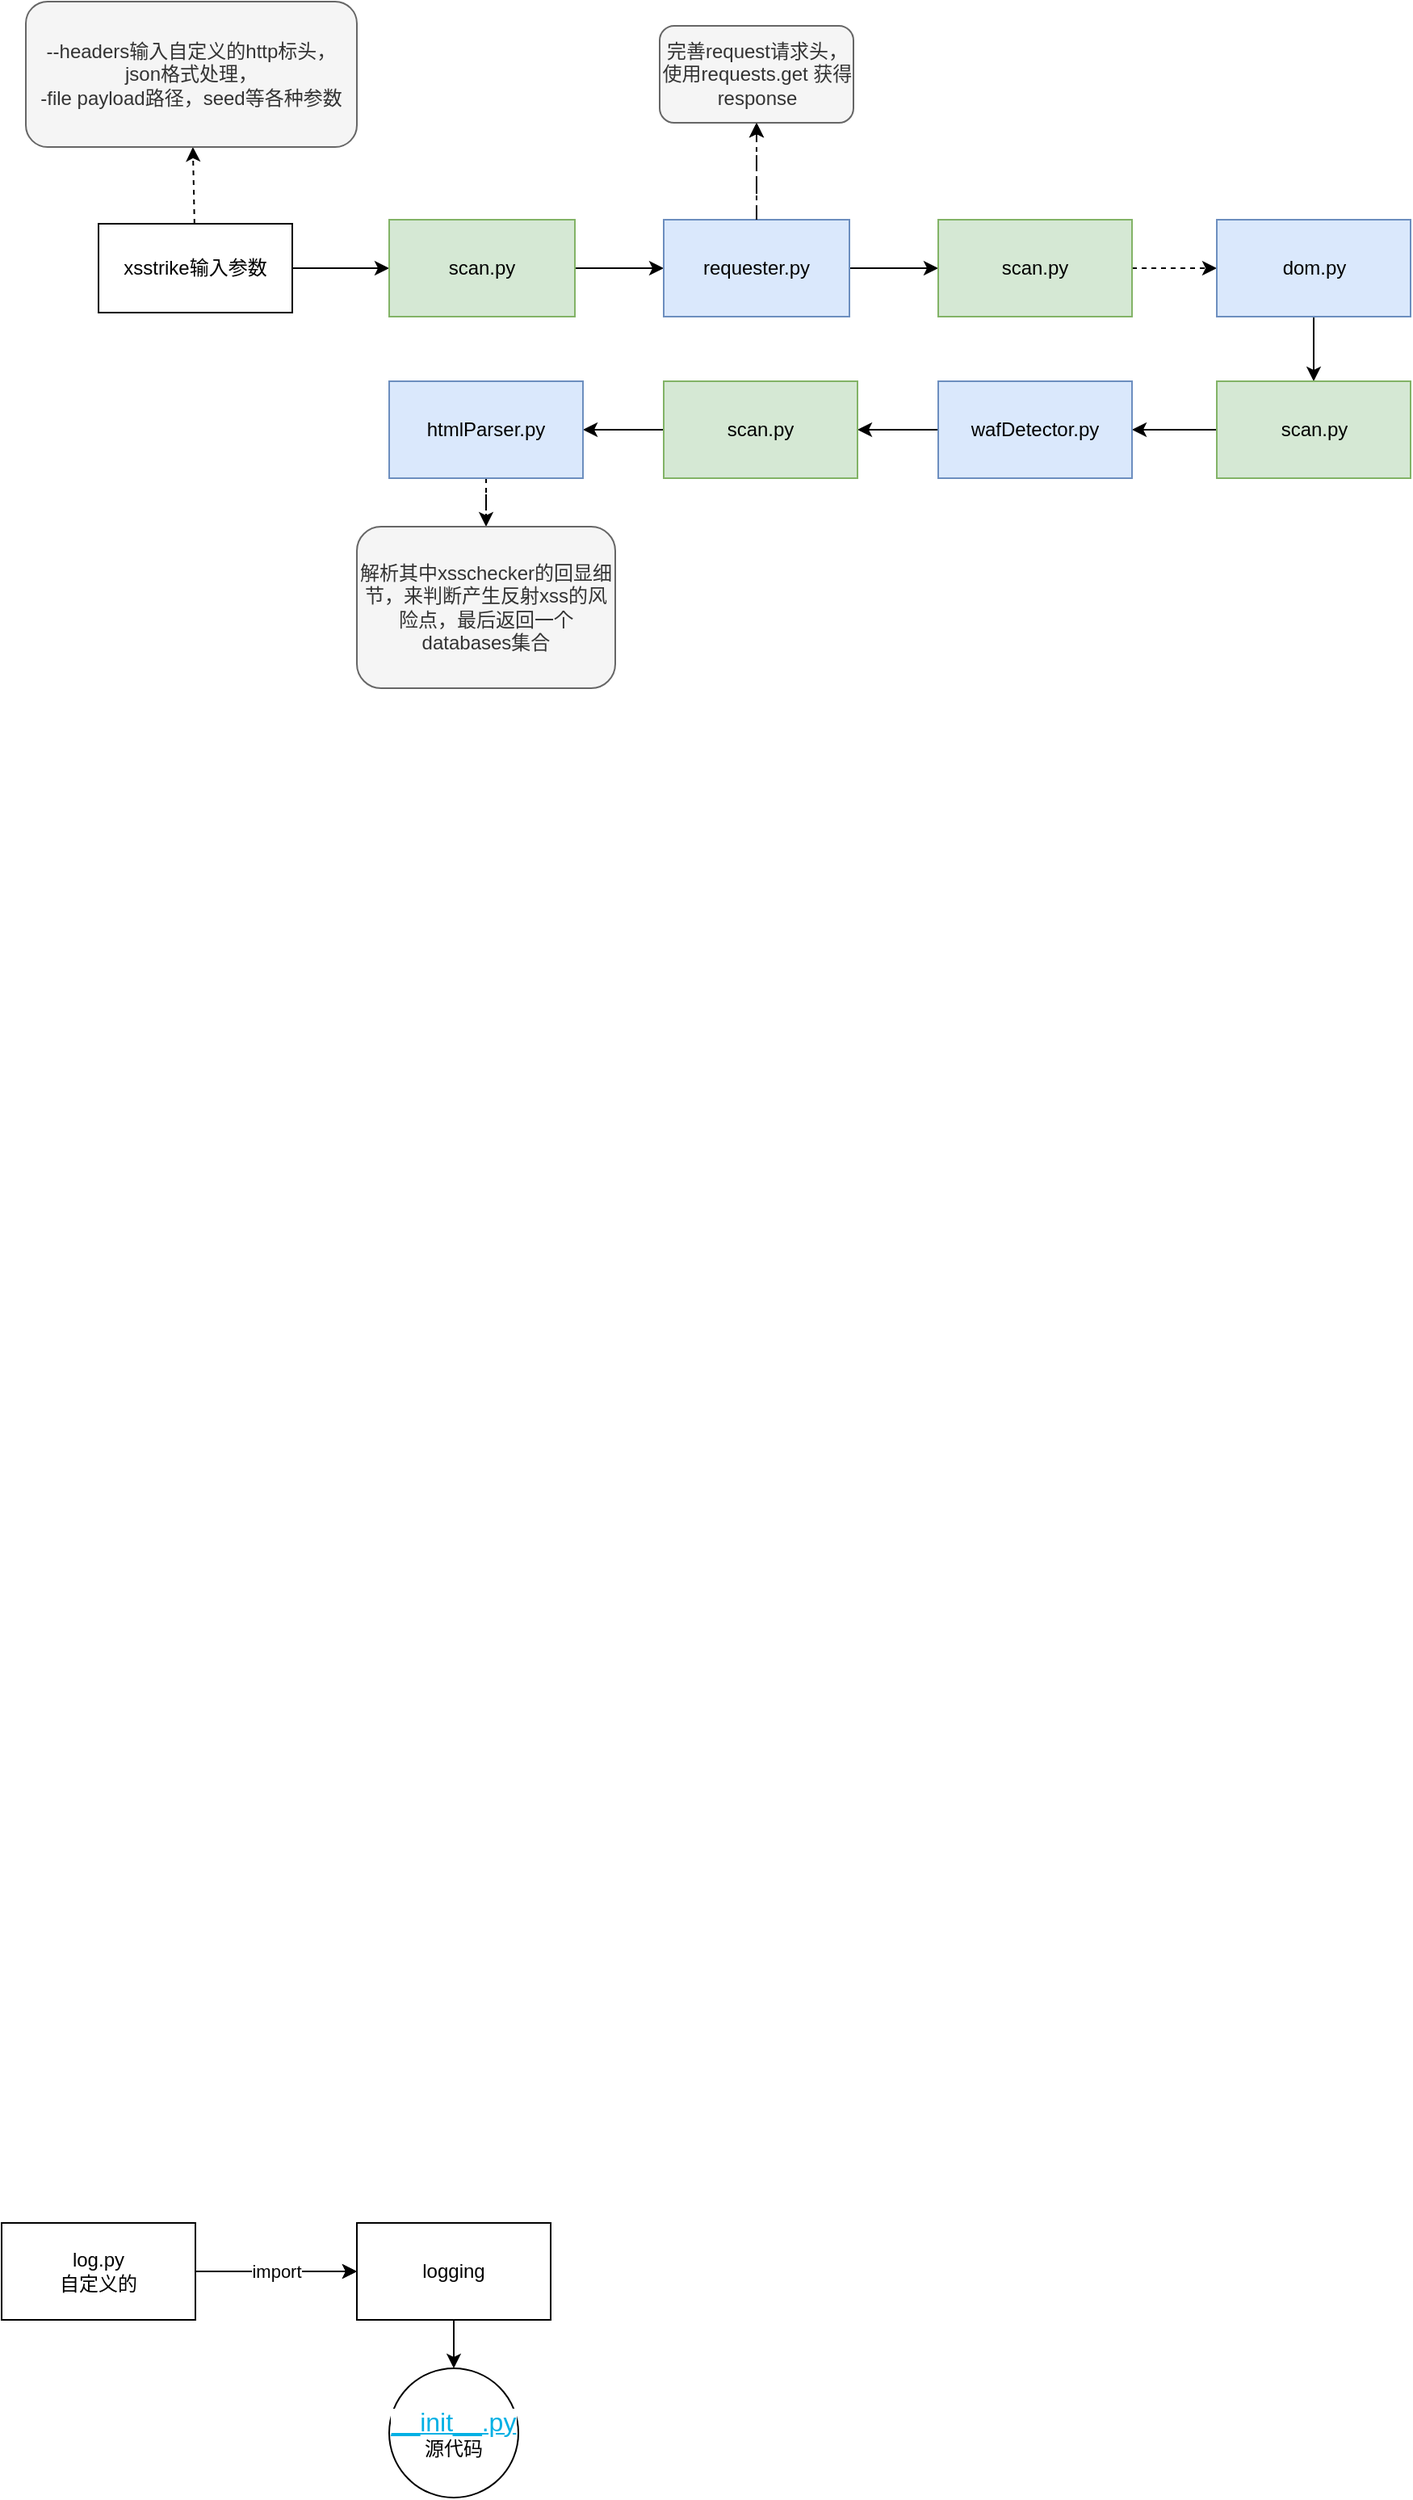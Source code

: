 <mxfile version="20.8.20" type="github" pages="2">
  <diagram id="Mi6Uny3UNFIJB_ZGdhlr" name="第 1 页">
    <mxGraphModel dx="973" dy="600" grid="1" gridSize="10" guides="1" tooltips="1" connect="1" arrows="1" fold="1" page="1" pageScale="1" pageWidth="2336" pageHeight="1654" math="0" shadow="0">
      <root>
        <mxCell id="0" />
        <mxCell id="1" parent="0" />
        <mxCell id="SzhgZFn4WZo0ysNFUmlf-3" value="" style="rounded=0;orthogonalLoop=1;jettySize=auto;html=1;elbow=vertical;dashed=1;" parent="1" source="SzhgZFn4WZo0ysNFUmlf-1" target="SzhgZFn4WZo0ysNFUmlf-2" edge="1">
          <mxGeometry relative="1" as="geometry" />
        </mxCell>
        <mxCell id="SzhgZFn4WZo0ysNFUmlf-1" value="xsstrike输入参数" style="whiteSpace=wrap;html=1;rounded=0;" parent="1" vertex="1">
          <mxGeometry x="120" y="172.5" width="120" height="55" as="geometry" />
        </mxCell>
        <mxCell id="AMDaqCPly_B1wJdDMMOm-6" style="edgeStyle=none;rounded=0;orthogonalLoop=1;jettySize=auto;html=1;exitX=0.5;exitY=0;exitDx=0;exitDy=0;dashed=1;elbow=vertical;" parent="1" source="SzhgZFn4WZo0ysNFUmlf-1" target="SzhgZFn4WZo0ysNFUmlf-1" edge="1">
          <mxGeometry relative="1" as="geometry" />
        </mxCell>
        <mxCell id="AMDaqCPly_B1wJdDMMOm-7" style="edgeStyle=none;rounded=0;orthogonalLoop=1;jettySize=auto;html=1;exitX=0.5;exitY=1;exitDx=0;exitDy=0;dashed=1;elbow=vertical;" parent="1" source="SzhgZFn4WZo0ysNFUmlf-1" target="SzhgZFn4WZo0ysNFUmlf-1" edge="1">
          <mxGeometry relative="1" as="geometry" />
        </mxCell>
        <mxCell id="AMDaqCPly_B1wJdDMMOm-12" value="" style="edgeStyle=none;rounded=0;orthogonalLoop=1;jettySize=auto;html=1;elbow=vertical;exitX=1;exitY=0.5;exitDx=0;exitDy=0;" parent="1" source="SzhgZFn4WZo0ysNFUmlf-1" target="AMDaqCPly_B1wJdDMMOm-11" edge="1">
          <mxGeometry relative="1" as="geometry" />
        </mxCell>
        <mxCell id="SzhgZFn4WZo0ysNFUmlf-2" value="--headers输入自定义的http标头，&lt;br&gt;json格式处理，&lt;br&gt;-file payload路径，seed等各种参数" style="whiteSpace=wrap;html=1;rounded=1;labelPosition=center;verticalLabelPosition=middle;align=center;verticalAlign=middle;fillColor=#f5f5f5;fontColor=#333333;strokeColor=#666666;" parent="1" vertex="1">
          <mxGeometry x="75" y="35" width="205" height="90" as="geometry" />
        </mxCell>
        <mxCell id="AMDaqCPly_B1wJdDMMOm-14" value="" style="edgeStyle=none;rounded=0;orthogonalLoop=1;jettySize=auto;html=1;elbow=vertical;" parent="1" source="AMDaqCPly_B1wJdDMMOm-11" target="AMDaqCPly_B1wJdDMMOm-13" edge="1">
          <mxGeometry relative="1" as="geometry" />
        </mxCell>
        <mxCell id="AMDaqCPly_B1wJdDMMOm-11" value="scan.py" style="whiteSpace=wrap;html=1;rounded=0;fillColor=#d5e8d4;strokeColor=#82b366;" parent="1" vertex="1">
          <mxGeometry x="300" y="170" width="115" height="60" as="geometry" />
        </mxCell>
        <mxCell id="dojH2ZBy4jooozm948fz-9" value="" style="edgeStyle=orthogonalEdgeStyle;rounded=0;orthogonalLoop=1;jettySize=auto;html=1;dashed=1;" parent="1" source="AMDaqCPly_B1wJdDMMOm-13" target="dojH2ZBy4jooozm948fz-7" edge="1">
          <mxGeometry relative="1" as="geometry" />
        </mxCell>
        <mxCell id="bgyfNNdTmjfUKgFDQhqf-2" value="" style="edgeStyle=orthogonalEdgeStyle;rounded=0;orthogonalLoop=1;jettySize=auto;html=1;" parent="1" source="AMDaqCPly_B1wJdDMMOm-13" target="bgyfNNdTmjfUKgFDQhqf-1" edge="1">
          <mxGeometry relative="1" as="geometry" />
        </mxCell>
        <mxCell id="AMDaqCPly_B1wJdDMMOm-13" value="requester.py" style="whiteSpace=wrap;html=1;rounded=0;fillColor=#dae8fc;strokeColor=#6c8ebf;" parent="1" vertex="1">
          <mxGeometry x="470" y="170" width="115" height="60" as="geometry" />
        </mxCell>
        <mxCell id="-9ZumjQLEosZfhHDupUa-3" value="" style="edgeStyle=orthogonalEdgeStyle;rounded=0;orthogonalLoop=1;jettySize=auto;html=1;" parent="1" source="-9ZumjQLEosZfhHDupUa-1" target="-9ZumjQLEosZfhHDupUa-2" edge="1">
          <mxGeometry relative="1" as="geometry" />
        </mxCell>
        <mxCell id="-9ZumjQLEosZfhHDupUa-4" value="import" style="edgeStyle=orthogonalEdgeStyle;rounded=0;orthogonalLoop=1;jettySize=auto;html=1;" parent="1" source="-9ZumjQLEosZfhHDupUa-1" target="-9ZumjQLEosZfhHDupUa-2" edge="1">
          <mxGeometry relative="1" as="geometry" />
        </mxCell>
        <mxCell id="-9ZumjQLEosZfhHDupUa-1" value="log.py&lt;br&gt;自定义的" style="rounded=0;whiteSpace=wrap;html=1;" parent="1" vertex="1">
          <mxGeometry x="60" y="1410" width="120" height="60" as="geometry" />
        </mxCell>
        <mxCell id="-9ZumjQLEosZfhHDupUa-6" value="" style="edgeStyle=orthogonalEdgeStyle;rounded=0;orthogonalLoop=1;jettySize=auto;html=1;" parent="1" source="-9ZumjQLEosZfhHDupUa-2" target="-9ZumjQLEosZfhHDupUa-5" edge="1">
          <mxGeometry relative="1" as="geometry" />
        </mxCell>
        <mxCell id="-9ZumjQLEosZfhHDupUa-2" value="logging" style="whiteSpace=wrap;html=1;rounded=0;" parent="1" vertex="1">
          <mxGeometry x="280" y="1410" width="120" height="60" as="geometry" />
        </mxCell>
        <mxCell id="-9ZumjQLEosZfhHDupUa-5" value="&lt;a style=&quot;color: rgb(0, 176, 228); font-family: &amp;quot;Lucida Grande&amp;quot;, Arial, sans-serif; font-size: 16px; text-align: left; background-color: rgb(255, 255, 255);&quot; href=&quot;https://github.com/python/cpython/tree/3.11/Lib/logging/__init__.py&quot; class=&quot;reference external&quot;&gt;__init__.py&lt;/a&gt;&lt;br&gt;源代码" style="ellipse;whiteSpace=wrap;html=1;rounded=0;" parent="1" vertex="1">
          <mxGeometry x="300" y="1500" width="80" height="80" as="geometry" />
        </mxCell>
        <mxCell id="dojH2ZBy4jooozm948fz-7" value="完善request请求头，使用requests.get 获得response" style="rounded=1;whiteSpace=wrap;html=1;fillColor=#f5f5f5;fontColor=#333333;strokeColor=#666666;" parent="1" vertex="1">
          <mxGeometry x="467.5" y="50" width="120" height="60" as="geometry" />
        </mxCell>
        <mxCell id="dojH2ZBy4jooozm948fz-8" value="" style="endArrow=classic;html=1;rounded=0;entryX=0.5;entryY=1;entryDx=0;entryDy=0;exitX=0.5;exitY=0;exitDx=0;exitDy=0;dashed=1;dashPattern=8 8;" parent="1" source="AMDaqCPly_B1wJdDMMOm-13" target="dojH2ZBy4jooozm948fz-7" edge="1">
          <mxGeometry width="50" height="50" relative="1" as="geometry">
            <mxPoint x="680" y="150" as="sourcePoint" />
            <mxPoint x="730" y="120" as="targetPoint" />
          </mxGeometry>
        </mxCell>
        <mxCell id="bgyfNNdTmjfUKgFDQhqf-5" value="" style="edgeStyle=orthogonalEdgeStyle;rounded=0;orthogonalLoop=1;jettySize=auto;html=1;dashed=1;" parent="1" source="bgyfNNdTmjfUKgFDQhqf-1" target="bgyfNNdTmjfUKgFDQhqf-4" edge="1">
          <mxGeometry relative="1" as="geometry" />
        </mxCell>
        <mxCell id="bgyfNNdTmjfUKgFDQhqf-1" value="scan.py" style="whiteSpace=wrap;html=1;rounded=0;fillColor=#d5e8d4;strokeColor=#82b366;" parent="1" vertex="1">
          <mxGeometry x="640" y="170" width="120" height="60" as="geometry" />
        </mxCell>
        <mxCell id="bgyfNNdTmjfUKgFDQhqf-7" value="" style="edgeStyle=orthogonalEdgeStyle;rounded=0;orthogonalLoop=1;jettySize=auto;html=1;" parent="1" source="bgyfNNdTmjfUKgFDQhqf-4" target="bgyfNNdTmjfUKgFDQhqf-6" edge="1">
          <mxGeometry relative="1" as="geometry" />
        </mxCell>
        <mxCell id="bgyfNNdTmjfUKgFDQhqf-4" value="dom.py" style="whiteSpace=wrap;html=1;rounded=0;fillColor=#dae8fc;strokeColor=#6c8ebf;" parent="1" vertex="1">
          <mxGeometry x="812.5" y="170" width="120" height="60" as="geometry" />
        </mxCell>
        <mxCell id="bgyfNNdTmjfUKgFDQhqf-9" value="" style="edgeStyle=orthogonalEdgeStyle;rounded=0;orthogonalLoop=1;jettySize=auto;html=1;" parent="1" source="bgyfNNdTmjfUKgFDQhqf-6" target="bgyfNNdTmjfUKgFDQhqf-8" edge="1">
          <mxGeometry relative="1" as="geometry" />
        </mxCell>
        <mxCell id="bgyfNNdTmjfUKgFDQhqf-6" value="scan.py" style="whiteSpace=wrap;html=1;rounded=0;fillColor=#d5e8d4;strokeColor=#82b366;" parent="1" vertex="1">
          <mxGeometry x="812.5" y="270" width="120" height="60" as="geometry" />
        </mxCell>
        <mxCell id="b9RFdC7gwchzJHp5I-MJ-4" value="" style="edgeStyle=orthogonalEdgeStyle;rounded=0;orthogonalLoop=1;jettySize=auto;html=1;" edge="1" parent="1" source="bgyfNNdTmjfUKgFDQhqf-8" target="b9RFdC7gwchzJHp5I-MJ-3">
          <mxGeometry relative="1" as="geometry" />
        </mxCell>
        <mxCell id="bgyfNNdTmjfUKgFDQhqf-8" value="wafDetector.py" style="whiteSpace=wrap;html=1;rounded=0;fillColor=#dae8fc;strokeColor=#6c8ebf;" parent="1" vertex="1">
          <mxGeometry x="640" y="270" width="120" height="60" as="geometry" />
        </mxCell>
        <mxCell id="b9RFdC7gwchzJHp5I-MJ-6" value="" style="edgeStyle=orthogonalEdgeStyle;rounded=0;orthogonalLoop=1;jettySize=auto;html=1;" edge="1" parent="1" source="b9RFdC7gwchzJHp5I-MJ-3" target="b9RFdC7gwchzJHp5I-MJ-5">
          <mxGeometry relative="1" as="geometry" />
        </mxCell>
        <mxCell id="b9RFdC7gwchzJHp5I-MJ-3" value="scan.py" style="whiteSpace=wrap;html=1;fillColor=#d5e8d4;strokeColor=#82b366;rounded=0;" vertex="1" parent="1">
          <mxGeometry x="470" y="270" width="120" height="60" as="geometry" />
        </mxCell>
        <mxCell id="b9RFdC7gwchzJHp5I-MJ-8" value="" style="edgeStyle=orthogonalEdgeStyle;rounded=0;orthogonalLoop=1;jettySize=auto;html=1;dashed=1;" edge="1" parent="1" source="b9RFdC7gwchzJHp5I-MJ-5" target="b9RFdC7gwchzJHp5I-MJ-7">
          <mxGeometry relative="1" as="geometry" />
        </mxCell>
        <mxCell id="b9RFdC7gwchzJHp5I-MJ-5" value="htmlParser.py" style="whiteSpace=wrap;html=1;fillColor=#dae8fc;strokeColor=#6c8ebf;rounded=0;" vertex="1" parent="1">
          <mxGeometry x="300" y="270" width="120" height="60" as="geometry" />
        </mxCell>
        <mxCell id="b9RFdC7gwchzJHp5I-MJ-7" value="解析其中xsschecker的回显细节，来判断产生反射xss的风险点，最后返回一个databases集合" style="whiteSpace=wrap;html=1;fillColor=#f5f5f5;strokeColor=#666666;rounded=1;fontColor=#333333;" vertex="1" parent="1">
          <mxGeometry x="280" y="360" width="160" height="100" as="geometry" />
        </mxCell>
      </root>
    </mxGraphModel>
  </diagram>
  <diagram id="NEA1AfLLn4d2mOgMVekQ" name="第 2 页">
    <mxGraphModel dx="880" dy="461" grid="1" gridSize="10" guides="1" tooltips="1" connect="1" arrows="1" fold="1" page="1" pageScale="1" pageWidth="827" pageHeight="1169" math="0" shadow="0">
      <root>
        <mxCell id="0" />
        <mxCell id="1" parent="0" />
        <mxCell id="MkUSBW8E2_XUCUIOtJlp-1" value="" style="ellipse;whiteSpace=wrap;html=1;" vertex="1" parent="1">
          <mxGeometry x="410" y="410" width="120" height="80" as="geometry" />
        </mxCell>
      </root>
    </mxGraphModel>
  </diagram>
</mxfile>
